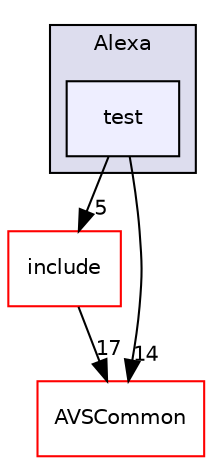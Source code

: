digraph "/workplace/avs-device-sdk/CapabilityAgents/Alexa/test" {
  compound=true
  node [ fontsize="10", fontname="Helvetica"];
  edge [ labelfontsize="10", labelfontname="Helvetica"];
  subgraph clusterdir_a1558373db80e0c64649c83f312e1e2c {
    graph [ bgcolor="#ddddee", pencolor="black", label="Alexa" fontname="Helvetica", fontsize="10", URL="dir_a1558373db80e0c64649c83f312e1e2c.html"]
  dir_0bc96bee3091e216e60f78b885692039 [shape=box, label="test", style="filled", fillcolor="#eeeeff", pencolor="black", URL="dir_0bc96bee3091e216e60f78b885692039.html"];
  }
  dir_7bea2613620dd0e302af38c664599d1d [shape=box label="include" fillcolor="white" style="filled" color="red" URL="dir_7bea2613620dd0e302af38c664599d1d.html"];
  dir_13e65effb2bde530b17b3d5eefcd0266 [shape=box label="AVSCommon" fillcolor="white" style="filled" color="red" URL="dir_13e65effb2bde530b17b3d5eefcd0266.html"];
  dir_7bea2613620dd0e302af38c664599d1d->dir_13e65effb2bde530b17b3d5eefcd0266 [headlabel="17", labeldistance=1.5 headhref="dir_000364_000017.html"];
  dir_0bc96bee3091e216e60f78b885692039->dir_7bea2613620dd0e302af38c664599d1d [headlabel="5", labeldistance=1.5 headhref="dir_000367_000364.html"];
  dir_0bc96bee3091e216e60f78b885692039->dir_13e65effb2bde530b17b3d5eefcd0266 [headlabel="14", labeldistance=1.5 headhref="dir_000367_000017.html"];
}
